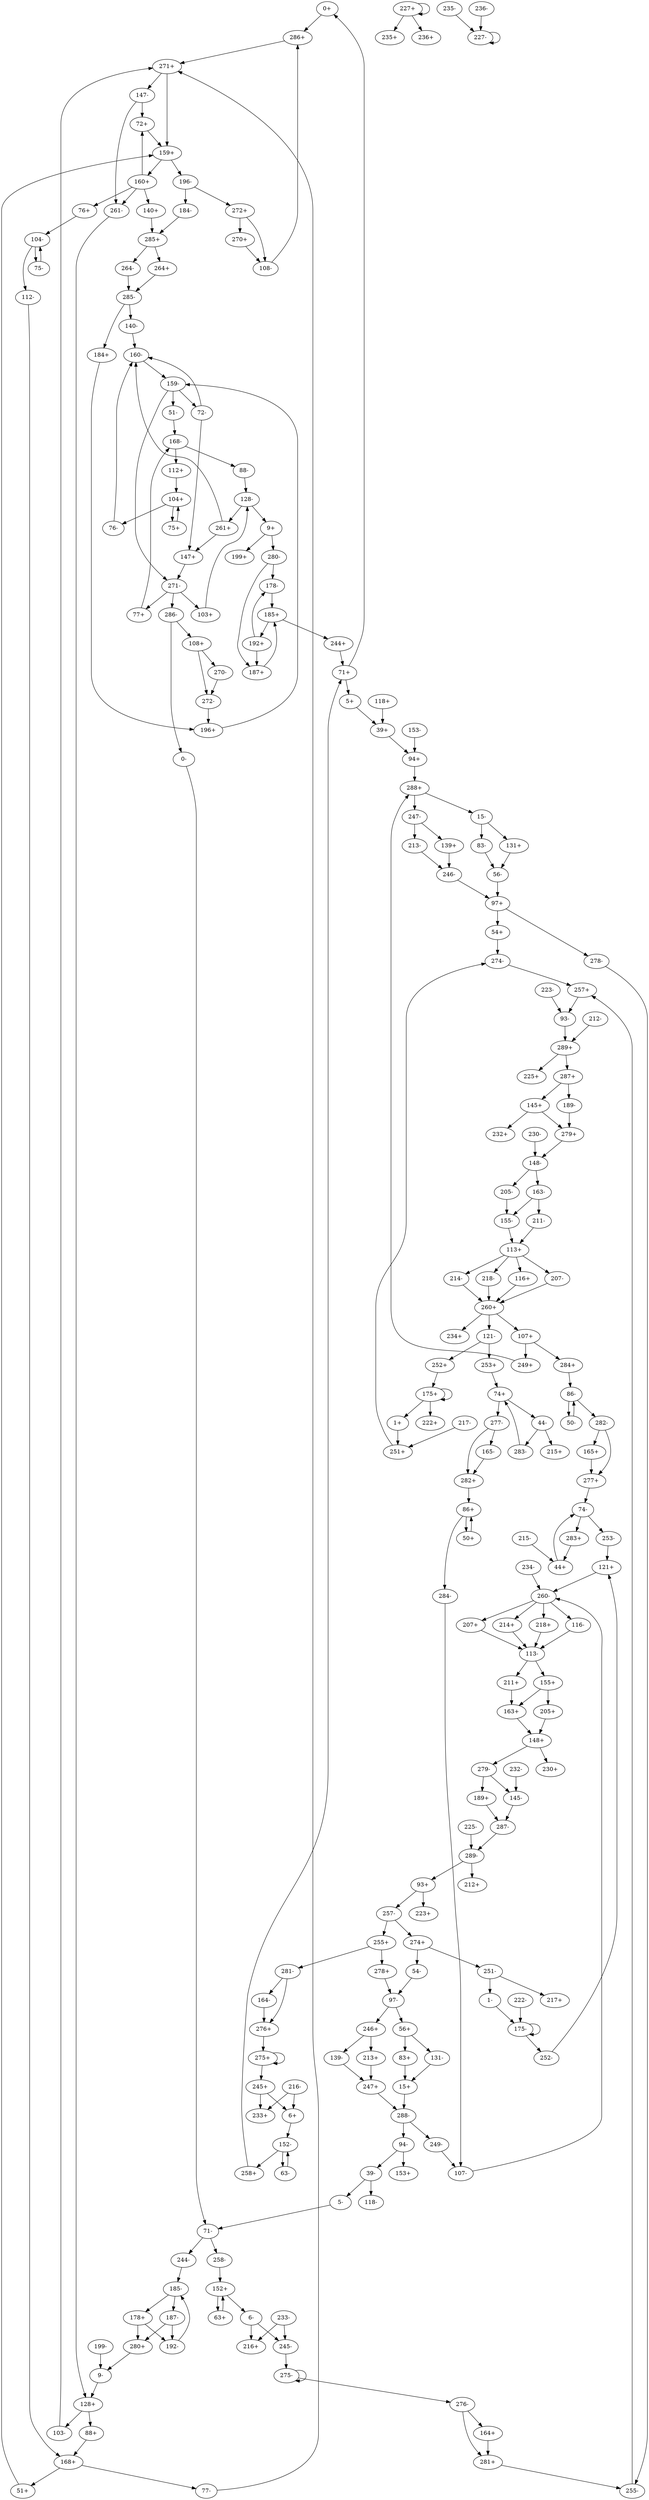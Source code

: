 digraph adj {
graph [k=96]
edge [d=-95]
"0+" [l=33540 C=1498101]
"0-" [l=33540 C=1498101]
"1+" [l=37012 C=2038334]
"1-" [l=37012 C=2038334]
"5+" [l=84972 C=3863995]
"5-" [l=84972 C=3863995]
"6+" [l=141611 C=6398038]
"6-" [l=141611 C=6398038]
"9+" [l=10201 C=452182]
"9-" [l=10201 C=452182]
"15+" [l=86993 C=4109862]
"15-" [l=86993 C=4109862]
"39+" [l=11414 C=506333]
"39-" [l=11414 C=506333]
"44+" [l=7572 C=393740]
"44-" [l=7572 C=393740]
"50+" [l=9022 C=570612]
"50-" [l=9022 C=570612]
"51+" [l=1668 C=72124]
"51-" [l=1668 C=72124]
"54+" [l=1042 C=52826]
"54-" [l=1042 C=52826]
"56+" [l=6500 C=321225]
"56-" [l=6500 C=321225]
"63+" [l=2892 C=137333]
"63-" [l=2892 C=137333]
"71+" [l=375 C=26110]
"71-" [l=375 C=26110]
"72+" [l=1308 C=53251]
"72-" [l=1308 C=53251]
"74+" [l=1273 C=134240]
"74-" [l=1273 C=134240]
"75+" [l=3137 C=147624]
"75-" [l=3137 C=147624]
"76+" [l=1908 C=87645]
"76-" [l=1908 C=87645]
"77+" [l=2808 C=129856]
"77-" [l=2808 C=129856]
"83+" [l=191 C=349]
"83-" [l=191 C=349]
"86+" [l=899 C=102127]
"86-" [l=899 C=102127]
"88+" [l=1681 C=79705]
"88-" [l=1681 C=79705]
"93+" [l=187 C=17578]
"93-" [l=187 C=17578]
"94+" [l=2530 C=116676]
"94-" [l=2530 C=116676]
"97+" [l=449 C=36391]
"97-" [l=449 C=36391]
"103+" [l=1105 C=50437]
"103-" [l=1105 C=50437]
"104+" [l=151 C=5429]
"104-" [l=151 C=5429]
"107+" [l=376 C=31556]
"107-" [l=376 C=31556]
"108+" [l=428 C=14976]
"108-" [l=428 C=14976]
"112+" [l=383 C=13055]
"112-" [l=383 C=13055]
"113+" [l=555 C=83054]
"113-" [l=555 C=83054]
"116+" [l=189 C=14400]
"116-" [l=189 C=14400]
"118+" [l=120 C=58]
"118-" [l=120 C=58]
"121+" [l=176 C=8973]
"121-" [l=176 C=8973]
"128+" [l=354 C=23317]
"128-" [l=354 C=23317]
"131+" [l=191 C=4260]
"131-" [l=191 C=4260]
"139+" [l=191 C=5296]
"139-" [l=191 C=5296]
"140+" [l=461 C=15106]
"140-" [l=461 C=15106]
"145+" [l=131 C=7268]
"145-" [l=131 C=7268]
"147+" [l=191 C=9514]
"147-" [l=191 C=9514]
"148+" [l=101 C=1313]
"148-" [l=101 C=1313]
"152+" [l=178 C=7137]
"152-" [l=178 C=7137]
"153+" [l=138 C=133]
"153-" [l=138 C=133]
"155+" [l=111 C=2275]
"155-" [l=111 C=2275]
"159+" [l=105 C=1599]
"159-" [l=105 C=1599]
"160+" [l=176 C=6750]
"160-" [l=176 C=6750]
"163+" [l=111 C=3390]
"163-" [l=111 C=3390]
"164+" [l=205 C=2785]
"164-" [l=205 C=2785]
"165+" [l=371 C=11331]
"165-" [l=371 C=11331]
"168+" [l=138 C=3843]
"168-" [l=138 C=3843]
"175+" [l=96 C=255]
"175-" [l=96 C=255]
"178+" [l=293 C=8808]
"178-" [l=293 C=8808]
"184+" [l=430 C=13426]
"184-" [l=430 C=13426]
"185+" [l=170 C=5257]
"185-" [l=170 C=5257]
"187+" [l=290 C=8359]
"187-" [l=290 C=8359]
"189+" [l=191 C=963]
"189-" [l=191 C=963]
"192+" [l=245 C=6108]
"192-" [l=245 C=6108]
"196+" [l=198 C=7557]
"196-" [l=198 C=7557]
"199+" [l=142 C=121]
"199-" [l=142 C=121]
"205+" [l=191 C=480]
"205-" [l=191 C=480]
"207+" [l=191 C=1499]
"207-" [l=191 C=1499]
"211+" [l=191 C=472]
"211-" [l=191 C=472]
"212+" [l=162 C=163]
"212-" [l=162 C=163]
"213+" [l=191 C=422]
"213-" [l=191 C=422]
"214+" [l=191 C=670]
"214-" [l=191 C=670]
"215+" [l=128 C=90]
"215-" [l=128 C=90]
"216+" [l=170 C=206]
"216-" [l=170 C=206]
"217+" [l=123 C=72]
"217-" [l=123 C=72]
"218+" [l=191 C=564]
"218-" [l=191 C=564]
"222+" [l=101 C=18]
"222-" [l=101 C=18]
"223+" [l=118 C=46]
"223-" [l=118 C=46]
"225+" [l=115 C=54]
"225-" [l=115 C=54]
"227+" [l=96 C=255]
"227-" [l=96 C=255]
"230+" [l=166 C=184]
"230-" [l=166 C=184]
"232+" [l=147 C=143]
"232-" [l=147 C=143]
"233+" [l=118 C=66]
"233-" [l=118 C=66]
"234+" [l=121 C=90]
"234-" [l=121 C=90]
"235+" [l=120 C=156]
"235-" [l=120 C=156]
"236+" [l=108 C=34]
"236-" [l=108 C=34]
"244+" [l=106989 C=4719721]
"244-" [l=106989 C=4719721]
"245+" [l=189890 C=9104572]
"245-" [l=189890 C=9104572]
"246+" [l=99299 C=5127319]
"246-" [l=99299 C=5127319]
"247+" [l=66919 C=3421049]
"247-" [l=66919 C=3421049]
"249+" [l=52077 C=2641395]
"249-" [l=52077 C=2641395]
"251+" [l=24073 C=1300329]
"251-" [l=24073 C=1300329]
"252+" [l=76128 C=4091216]
"252-" [l=76128 C=4091216]
"253+" [l=50948 C=2599525]
"253-" [l=50948 C=2599525]
"255+" [l=196 C=9888]
"255-" [l=196 C=9888]
"257+" [l=630 C=111850]
"257-" [l=630 C=111850]
"258+" [l=26735 C=1138764]
"258-" [l=26735 C=1138764]
"260+" [l=807 C=143991]
"260-" [l=807 C=143991]
"261+" [l=7153 C=351161]
"261-" [l=7153 C=351161]
"264+" [l=4566 C=197258]
"264-" [l=4566 C=197258]
"270+" [l=581 C=26300]
"270-" [l=581 C=26300]
"271+" [l=129 C=8489]
"271-" [l=129 C=8489]
"272+" [l=601 C=27280]
"272-" [l=601 C=27280]
"274+" [l=196 C=9779]
"274-" [l=196 C=9779]
"275+" [l=99 C=858]
"275-" [l=99 C=858]
"276+" [l=29070 C=1399704]
"276-" [l=29070 C=1399704]
"277+" [l=174097 C=9150868]
"277-" [l=174097 C=9150868]
"278+" [l=134311 C=6468216]
"278-" [l=134311 C=6468216]
"279+" [l=899 C=152461]
"279-" [l=899 C=152461]
"280+" [l=206170 C=8885793]
"280-" [l=206170 C=8885793]
"281+" [l=24714 C=1212843]
"281-" [l=24714 C=1212843]
"282+" [l=94360 C=5319273]
"282-" [l=94360 C=5319273]
"283+" [l=9108 C=471274]
"283-" [l=9108 C=471274]
"284+" [l=8145 C=458378]
"284-" [l=8145 C=458378]
"285+" [l=3843 C=333891]
"285-" [l=3843 C=333891]
"286+" [l=835 C=65505]
"286-" [l=835 C=65505]
"287+" [l=573 C=102290]
"287-" [l=573 C=102290]
"288+" [l=573 C=45562]
"288-" [l=573 C=45562]
"289+" [l=2217 C=415729]
"289-" [l=2217 C=415729]
"0+" -> "286+"
"0-" -> "71-"
"1+" -> "251+"
"1-" -> "175-" [d=-91]
"5+" -> "39+"
"5-" -> "71-"
"6+" -> "152-"
"6-" -> "216+"
"6-" -> "245-"
"9+" -> "199+"
"9+" -> "280-"
"9-" -> "128+"
"15+" -> "288-"
"15-" -> "83-"
"15-" -> "131+"
"39+" -> "94+"
"39-" -> "5-"
"39-" -> "118-"
"44+" -> "74-"
"44-" -> "215+"
"44-" -> "283-"
"50+" -> "86+"
"50-" -> "86-"
"51+" -> "159+" [d=-48]
"51-" -> "168-"
"54+" -> "274-"
"54-" -> "97-"
"56+" -> "83+"
"56+" -> "131-"
"56-" -> "97+"
"63+" -> "152+"
"63-" -> "152-"
"71+" -> "0+"
"71+" -> "5+"
"71-" -> "244-"
"71-" -> "258-"
"72+" -> "159+" [d=-48]
"72-" -> "147+"
"72-" -> "160-" [d=-90]
"74+" -> "44-"
"74+" -> "277-"
"74-" -> "253-"
"74-" -> "283+"
"75+" -> "104+"
"75-" -> "104-"
"76+" -> "104-"
"76-" -> "160-" [d=-92]
"77+" -> "168-"
"77-" -> "271+" [d=-94]
"83+" -> "15+"
"83-" -> "56-"
"86+" -> "50+"
"86+" -> "284-"
"86-" -> "50-"
"86-" -> "282-"
"88+" -> "168+"
"88-" -> "128-"
"93+" -> "223+"
"93+" -> "257-"
"93-" -> "289+"
"94+" -> "288+"
"94-" -> "39-"
"94-" -> "153+"
"97+" -> "54+"
"97+" -> "278-"
"97-" -> "56+"
"97-" -> "246+"
"103+" -> "128-"
"103-" -> "271+" [d=-94]
"104+" -> "75+"
"104+" -> "76-"
"104-" -> "75-"
"104-" -> "112-"
"107+" -> "249+"
"107+" -> "284+"
"107-" -> "260-" [d=-72]
"108+" -> "270-"
"108+" -> "272-"
"108-" -> "286+"
"112+" -> "104+"
"112-" -> "168+"
"113+" -> "218-"
"113+" -> "207-" [d=-94]
"113+" -> "116+" [d=-93]
"113+" -> "214-" [d=-93]
"113-" -> "211+"
"113-" -> "155+"
"116+" -> "260+" [d=-93]
"116-" -> "113-" [d=-93]
"118+" -> "39+"
"121+" -> "260-" [d=-72]
"121-" -> "252+"
"121-" -> "253+"
"128+" -> "88+"
"128+" -> "103-"
"128-" -> "9+"
"128-" -> "261+"
"131+" -> "56-"
"131-" -> "15+"
"139+" -> "246-"
"139-" -> "247+"
"140+" -> "285+"
"140-" -> "160-"
"145+" -> "232+"
"145+" -> "279+" [d=-35]
"145-" -> "287-"
"147+" -> "271-"
"147-" -> "72+"
"147-" -> "261-"
"148+" -> "230+"
"148+" -> "279-"
"148-" -> "163-"
"148-" -> "205-"
"152+" -> "6-"
"152+" -> "63+"
"152-" -> "63-"
"152-" -> "258+"
"153-" -> "94+"
"155+" -> "205+"
"155+" -> "163+" [d=-15]
"155-" -> "113+"
"159+" -> "160+"
"159+" -> "196-"
"159-" -> "271-"
"159-" -> "51-" [d=-48]
"159-" -> "72-" [d=-48]
"160+" -> "140+"
"160+" -> "76+" [d=-92]
"160+" -> "72+" [d=-90]
"160+" -> "261-" [d=-90]
"160-" -> "159-"
"163+" -> "148+"
"163-" -> "211-"
"163-" -> "155-" [d=-15]
"164+" -> "281+"
"164-" -> "276+"
"165+" -> "277+"
"165-" -> "282+"
"168+" -> "51+"
"168+" -> "77-"
"168-" -> "88-"
"168-" -> "112+"
"175+" -> "222+"
"175+" -> "1+" [d=-91]
"175+" -> "175+" [d=-89]
"175-" -> "252-"
"175-" -> "175-" [d=-89]
"178+" -> "192-"
"178+" -> "280+"
"178-" -> "185+"
"184+" -> "196+"
"184-" -> "285+"
"185+" -> "192+"
"185+" -> "244+"
"185-" -> "178+"
"185-" -> "187-"
"187+" -> "185+"
"187-" -> "192-"
"187-" -> "280+"
"189+" -> "287-"
"189-" -> "279+"
"192+" -> "178-"
"192+" -> "187+"
"192-" -> "185-"
"196+" -> "159-"
"196-" -> "184-"
"196-" -> "272+"
"199-" -> "9-"
"205+" -> "148+"
"205-" -> "155-"
"207+" -> "113-" [d=-94]
"207-" -> "260+" [d=-94]
"211+" -> "163+"
"211-" -> "113+"
"212-" -> "289+"
"213+" -> "247+"
"213-" -> "246-"
"214+" -> "113-" [d=-93]
"214-" -> "260+"
"215-" -> "44+"
"216-" -> "6+"
"216-" -> "233+"
"217-" -> "251+"
"218+" -> "113-"
"218-" -> "260+" [d=-93]
"222-" -> "175-"
"223-" -> "93-"
"225-" -> "289-"
"227+" -> "227+"
"227+" -> "235+"
"227+" -> "236+"
"227-" -> "227-"
"230-" -> "148-"
"232-" -> "145-"
"233-" -> "216+"
"233-" -> "245-"
"234-" -> "260-"
"235-" -> "227-"
"236-" -> "227-"
"244+" -> "71+"
"244-" -> "185-"
"245+" -> "6+"
"245+" -> "233+"
"245-" -> "275-"
"246+" -> "139-"
"246+" -> "213+"
"246-" -> "97+"
"247+" -> "288-"
"247-" -> "139+"
"247-" -> "213-"
"249+" -> "288+"
"249-" -> "107-"
"251+" -> "274-"
"251-" -> "1-"
"251-" -> "217+"
"252+" -> "175+"
"252-" -> "121+"
"253+" -> "74+"
"253-" -> "121+"
"255+" -> "278+"
"255+" -> "281-"
"255-" -> "257+"
"257+" -> "93-"
"257-" -> "255+"
"257-" -> "274+"
"258+" -> "71+"
"258-" -> "152+"
"260+" -> "234+"
"260+" -> "107+" [d=-72]
"260+" -> "121-" [d=-72]
"260-" -> "214+"
"260-" -> "207+" [d=-94]
"260-" -> "116-" [d=-93]
"260-" -> "218+" [d=-93]
"261+" -> "147+"
"261+" -> "160-" [d=-90]
"261-" -> "128+"
"264+" -> "285-"
"264-" -> "285-"
"270+" -> "108-"
"270-" -> "272-"
"271+" -> "147-"
"271+" -> "159+"
"271-" -> "77+" [d=-94]
"271-" -> "103+" [d=-94]
"271-" -> "286-"
"272+" -> "108-"
"272+" -> "270+"
"272-" -> "196+"
"274+" -> "54-"
"274+" -> "251-"
"274-" -> "257+"
"275+" -> "245+"
"275+" -> "275+"
"275-" -> "275-"
"275-" -> "276-"
"276+" -> "275+"
"276-" -> "164+"
"276-" -> "281+" [d=-25]
"277+" -> "74-"
"277-" -> "165-"
"277-" -> "282+" [d=-92]
"278+" -> "97-"
"278-" -> "255-"
"279+" -> "148-"
"279-" -> "189+"
"279-" -> "145-" [d=-35]
"280+" -> "9-"
"280-" -> "178-"
"280-" -> "187+"
"281+" -> "255-"
"281-" -> "164-"
"281-" -> "276+" [d=-25]
"282+" -> "86+"
"282-" -> "165+"
"282-" -> "277+" [d=-92]
"283+" -> "44+"
"283-" -> "74+"
"284+" -> "86-"
"284-" -> "107-"
"285+" -> "264+"
"285+" -> "264-"
"285-" -> "140-"
"285-" -> "184+"
"286+" -> "271+"
"286-" -> "0-"
"286-" -> "108+"
"287+" -> "145+"
"287+" -> "189-"
"287-" -> "289-"
"288+" -> "15-"
"288+" -> "247-"
"288-" -> "94-"
"288-" -> "249-"
"289+" -> "225+"
"289+" -> "287+"
"289-" -> "93+"
"289-" -> "212+"
}
